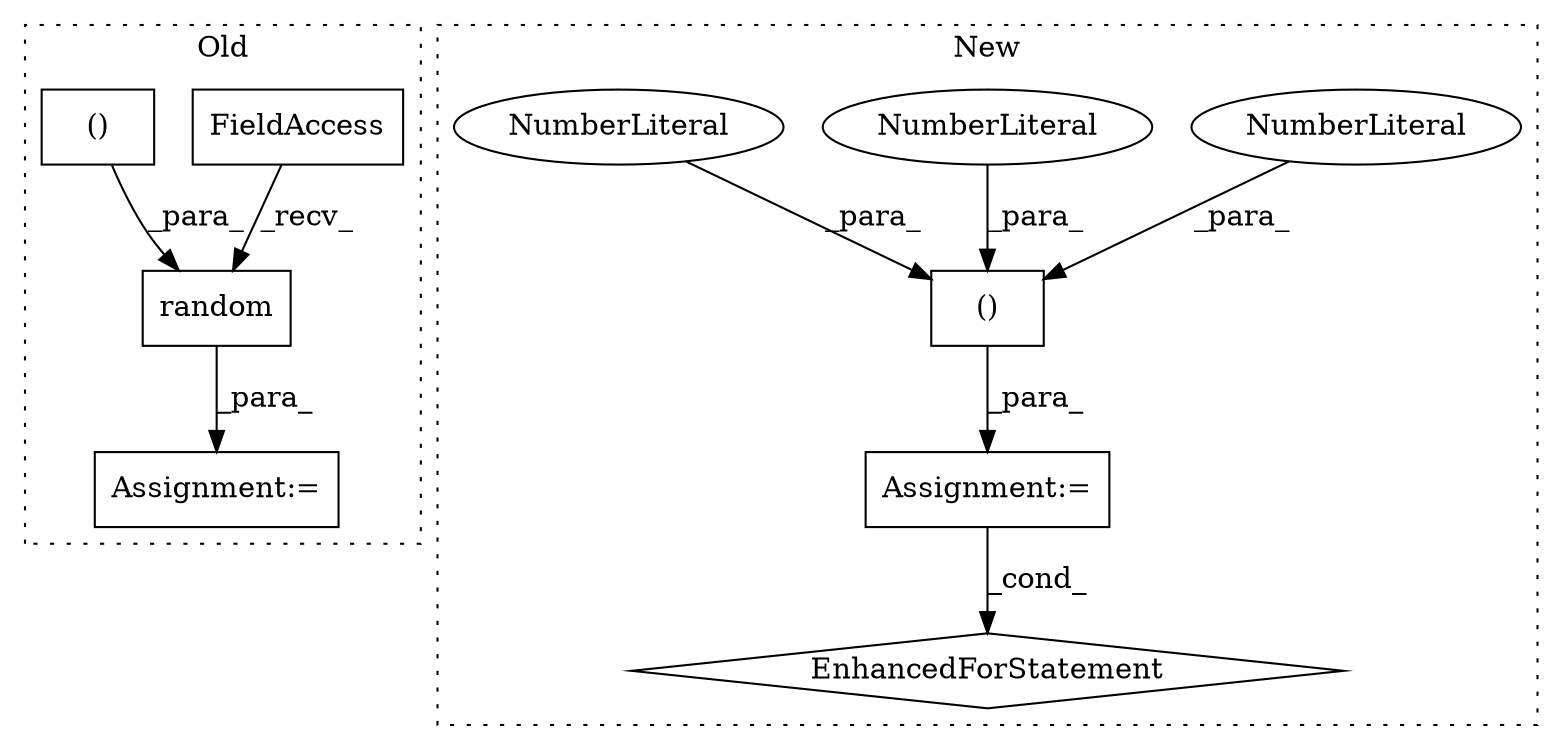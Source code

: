 digraph G {
subgraph cluster0 {
1 [label="random" a="32" s="40115,40133" l="7,1" shape="box"];
4 [label="Assignment:=" a="7" s="40101" l="1" shape="box"];
5 [label="FieldAccess" a="22" s="40102" l="12" shape="box"];
6 [label="()" a="106" s="39882" l="43" shape="box"];
label = "Old";
style="dotted";
}
subgraph cluster1 {
2 [label="EnhancedForStatement" a="70" s="38732,39318" l="110,2" shape="diamond"];
3 [label="Assignment:=" a="7" s="38732,39318" l="110,2" shape="box"];
7 [label="()" a="106" s="39181" l="135" shape="box"];
8 [label="NumberLiteral" a="34" s="39210" l="1" shape="ellipse"];
9 [label="NumberLiteral" a="34" s="39182" l="1" shape="ellipse"];
10 [label="NumberLiteral" a="34" s="39196" l="1" shape="ellipse"];
label = "New";
style="dotted";
}
1 -> 4 [label="_para_"];
3 -> 2 [label="_cond_"];
5 -> 1 [label="_recv_"];
6 -> 1 [label="_para_"];
7 -> 3 [label="_para_"];
8 -> 7 [label="_para_"];
9 -> 7 [label="_para_"];
10 -> 7 [label="_para_"];
}